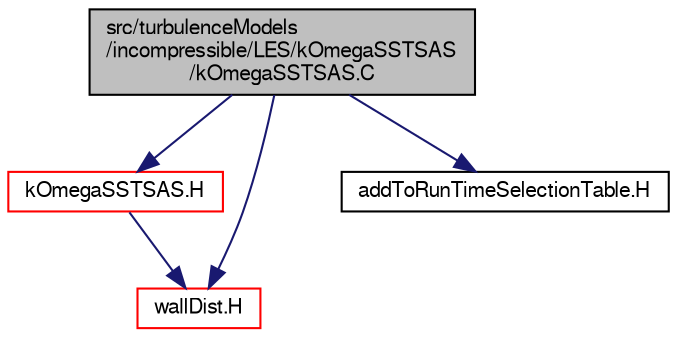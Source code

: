 digraph "src/turbulenceModels/incompressible/LES/kOmegaSSTSAS/kOmegaSSTSAS.C"
{
  bgcolor="transparent";
  edge [fontname="FreeSans",fontsize="10",labelfontname="FreeSans",labelfontsize="10"];
  node [fontname="FreeSans",fontsize="10",shape=record];
  Node0 [label="src/turbulenceModels\l/incompressible/LES/kOmegaSSTSAS\l/kOmegaSSTSAS.C",height=0.2,width=0.4,color="black", fillcolor="grey75", style="filled", fontcolor="black"];
  Node0 -> Node1 [color="midnightblue",fontsize="10",style="solid",fontname="FreeSans"];
  Node1 [label="kOmegaSSTSAS.H",height=0.2,width=0.4,color="red",URL="$a17429.html"];
  Node1 -> Node302 [color="midnightblue",fontsize="10",style="solid",fontname="FreeSans"];
  Node302 [label="wallDist.H",height=0.2,width=0.4,color="red",URL="$a03737.html"];
  Node0 -> Node304 [color="midnightblue",fontsize="10",style="solid",fontname="FreeSans"];
  Node304 [label="addToRunTimeSelectionTable.H",height=0.2,width=0.4,color="black",URL="$a09263.html",tooltip="Macros for easy insertion into run-time selection tables. "];
  Node0 -> Node302 [color="midnightblue",fontsize="10",style="solid",fontname="FreeSans"];
}
